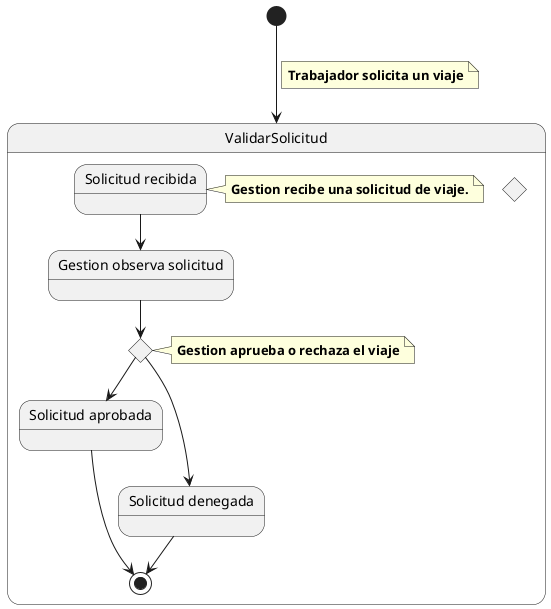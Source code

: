 @startuml ValidarSolicitud
    [*] --> ValidarSolicitud

State ValidarSolicitud {
    note on link
      <b>Trabajador solicita un viaje
    end note

    State StateSolicitudRecibida as "Solicitud recibida"
    State StateGestionObservaSolicitud as "Gestion observa solicitud"
    State StateSolicitudAprobada as "Solicitud aprobada"
    State StateSolicitudDenegada as "Solicitud denegada"
    state c <<choice>>
    state b <<choice>>

    StateSolicitudRecibida --> StateGestionObservaSolicitud
    StateGestionObservaSolicitud --> c
    c --> StateSolicitudAprobada
    c --> StateSolicitudDenegada
    StateSolicitudDenegada --> [*]

    note right of StateSolicitudRecibida
      <b>Gestion recibe una solicitud de viaje.
    end note

    note right of c
      <b>Gestion aprueba o rechaza el viaje
    end note

StateSolicitudAprobada ---> [*]
}

@enduml
